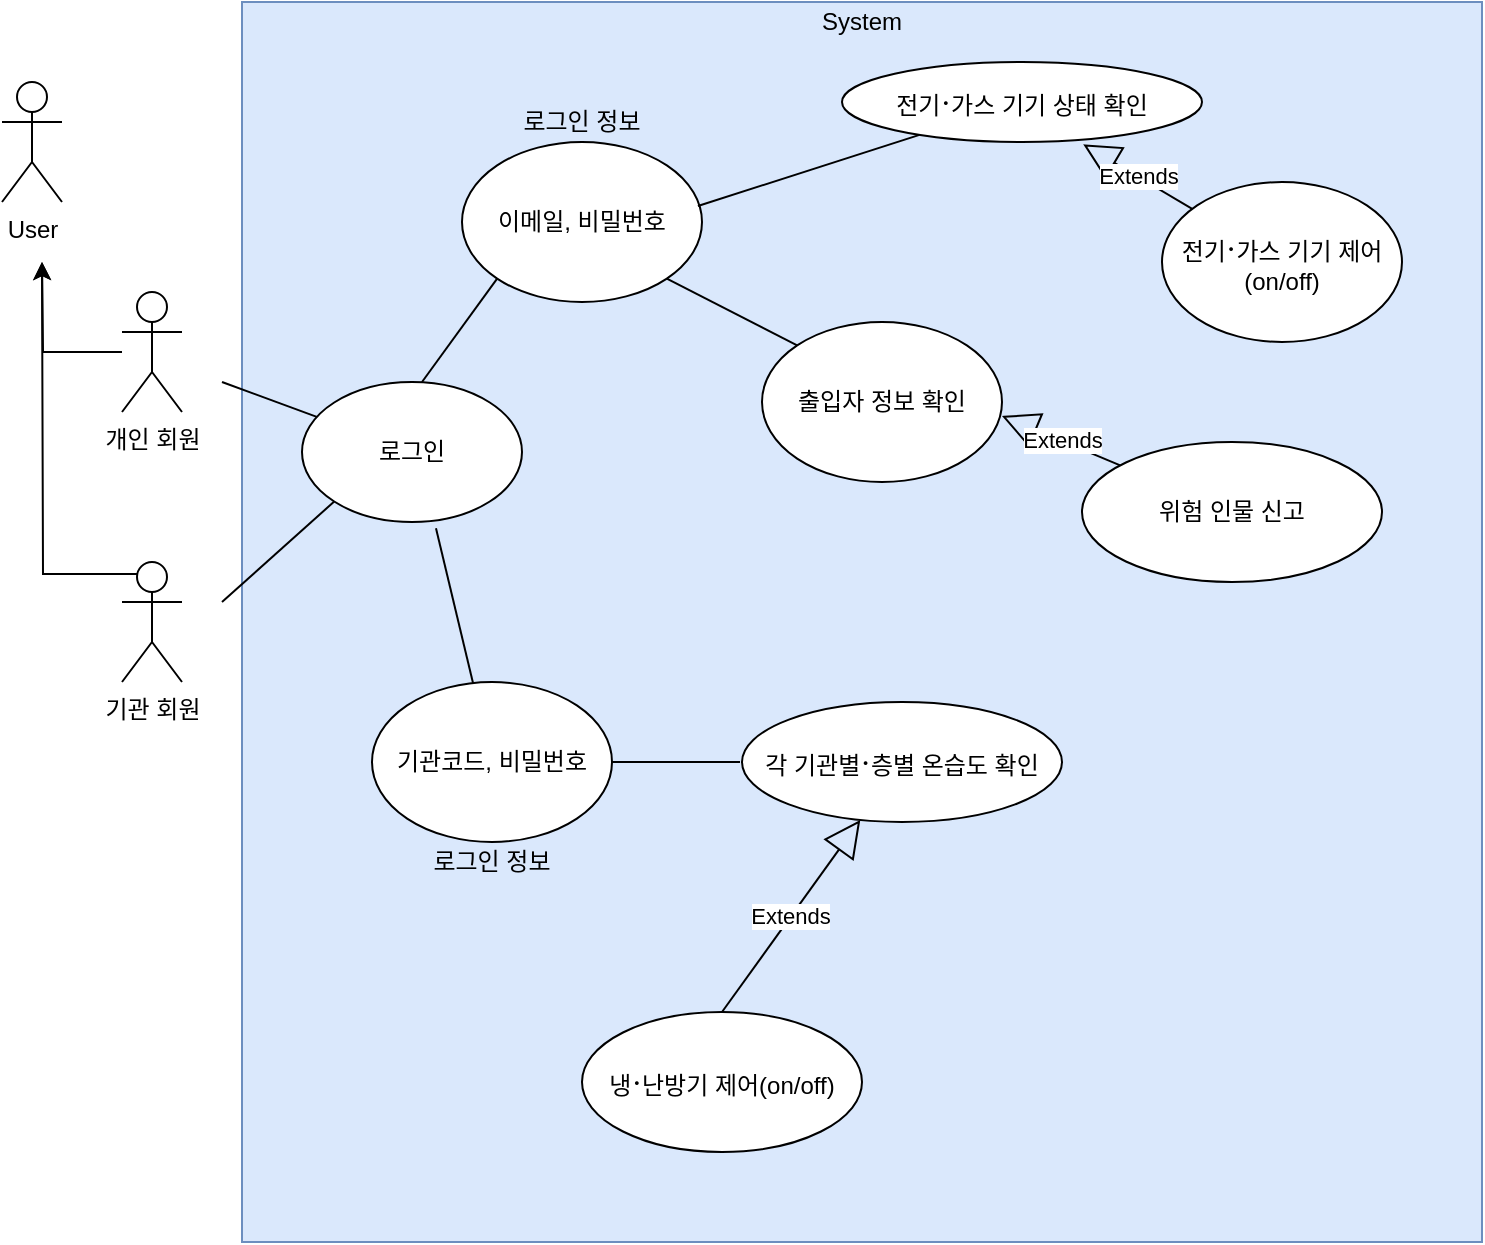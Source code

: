 <mxfile version="14.0.0" type="github">
  <diagram id="LD2kW7Q1F-b_KuxG6Wdx" name="Page-1">
    <mxGraphModel dx="1209" dy="627" grid="1" gridSize="10" guides="1" tooltips="1" connect="1" arrows="1" fold="1" page="1" pageScale="1" pageWidth="827" pageHeight="1169" math="0" shadow="0">
      <root>
        <mxCell id="0" />
        <mxCell id="1" parent="0" />
        <mxCell id="YIFd1UjDGOpdddoTSznZ-2" value="" style="whiteSpace=wrap;html=1;aspect=fixed;fillColor=#dae8fc;strokeColor=#6c8ebf;" parent="1" vertex="1">
          <mxGeometry x="190" y="10" width="620" height="620" as="geometry" />
        </mxCell>
        <mxCell id="YIFd1UjDGOpdddoTSznZ-3" value="User" style="shape=umlActor;verticalLabelPosition=bottom;verticalAlign=top;html=1;outlineConnect=0;" parent="1" vertex="1">
          <mxGeometry x="70" y="50" width="30" height="60" as="geometry" />
        </mxCell>
        <mxCell id="YIFd1UjDGOpdddoTSznZ-7" style="edgeStyle=orthogonalEdgeStyle;rounded=0;orthogonalLoop=1;jettySize=auto;html=1;" parent="1" source="YIFd1UjDGOpdddoTSznZ-4" edge="1">
          <mxGeometry relative="1" as="geometry">
            <mxPoint x="90" y="140" as="targetPoint" />
          </mxGeometry>
        </mxCell>
        <mxCell id="YIFd1UjDGOpdddoTSznZ-4" value="개인 회원" style="shape=umlActor;verticalLabelPosition=bottom;verticalAlign=top;html=1;outlineConnect=0;" parent="1" vertex="1">
          <mxGeometry x="130" y="155" width="30" height="60" as="geometry" />
        </mxCell>
        <mxCell id="YIFd1UjDGOpdddoTSznZ-8" style="edgeStyle=orthogonalEdgeStyle;rounded=0;orthogonalLoop=1;jettySize=auto;html=1;exitX=0.75;exitY=0.1;exitDx=0;exitDy=0;exitPerimeter=0;" parent="1" source="YIFd1UjDGOpdddoTSznZ-5" edge="1">
          <mxGeometry relative="1" as="geometry">
            <mxPoint x="90" y="140" as="targetPoint" />
          </mxGeometry>
        </mxCell>
        <mxCell id="YIFd1UjDGOpdddoTSznZ-5" value="기관 회원" style="shape=umlActor;verticalLabelPosition=bottom;verticalAlign=top;html=1;outlineConnect=0;" parent="1" vertex="1">
          <mxGeometry x="130" y="290" width="30" height="60" as="geometry" />
        </mxCell>
        <mxCell id="YIFd1UjDGOpdddoTSznZ-24" value="System&lt;br&gt;" style="text;html=1;strokeColor=none;fillColor=none;align=center;verticalAlign=middle;whiteSpace=wrap;rounded=0;" parent="1" vertex="1">
          <mxGeometry x="480" y="10" width="40" height="20" as="geometry" />
        </mxCell>
        <mxCell id="YIFd1UjDGOpdddoTSznZ-25" value="로그인" style="ellipse;whiteSpace=wrap;html=1;" parent="1" vertex="1">
          <mxGeometry x="220" y="200" width="110" height="70" as="geometry" />
        </mxCell>
        <mxCell id="YIFd1UjDGOpdddoTSznZ-26" value="전기&lt;span style=&quot;font-family: &amp;#34;맑은 고딕&amp;#34; ; font-size: 12pt ; letter-spacing: 0pt&quot;&gt;·&lt;/span&gt;&lt;span&gt;가스 기기 상태 확인&lt;/span&gt;" style="ellipse;whiteSpace=wrap;html=1;" parent="1" vertex="1">
          <mxGeometry x="490" y="40" width="180" height="40" as="geometry" />
        </mxCell>
        <mxCell id="YIFd1UjDGOpdddoTSznZ-27" value="각 기관별&lt;span style=&quot;font-family: &amp;#34;맑은 고딕&amp;#34; ; font-size: 12pt ; letter-spacing: 0pt&quot;&gt;·&lt;/span&gt;&lt;span&gt;층별 온습도 확인&lt;/span&gt;" style="ellipse;whiteSpace=wrap;html=1;" parent="1" vertex="1">
          <mxGeometry x="440" y="360" width="160" height="60" as="geometry" />
        </mxCell>
        <mxCell id="YIFd1UjDGOpdddoTSznZ-29" value="이메일, 비밀번호" style="ellipse;whiteSpace=wrap;html=1;" parent="1" vertex="1">
          <mxGeometry x="300" y="80" width="120" height="80" as="geometry" />
        </mxCell>
        <mxCell id="YIFd1UjDGOpdddoTSznZ-30" value="기관코드, 비밀번호" style="ellipse;whiteSpace=wrap;html=1;" parent="1" vertex="1">
          <mxGeometry x="255" y="350" width="120" height="80" as="geometry" />
        </mxCell>
        <mxCell id="YIFd1UjDGOpdddoTSznZ-32" value="" style="endArrow=none;html=1;entryX=0;entryY=1;entryDx=0;entryDy=0;" parent="1" target="YIFd1UjDGOpdddoTSznZ-29" edge="1">
          <mxGeometry width="50" height="50" relative="1" as="geometry">
            <mxPoint x="280" y="200" as="sourcePoint" />
            <mxPoint x="330" y="150" as="targetPoint" />
          </mxGeometry>
        </mxCell>
        <mxCell id="YIFd1UjDGOpdddoTSznZ-34" value="" style="endArrow=none;html=1;entryX=0.609;entryY=1.044;entryDx=0;entryDy=0;entryPerimeter=0;" parent="1" source="YIFd1UjDGOpdddoTSznZ-30" edge="1" target="YIFd1UjDGOpdddoTSznZ-25">
          <mxGeometry width="50" height="50" relative="1" as="geometry">
            <mxPoint x="262.43" y="321.72" as="sourcePoint" />
            <mxPoint x="290" y="280" as="targetPoint" />
          </mxGeometry>
        </mxCell>
        <mxCell id="YIFd1UjDGOpdddoTSznZ-40" value="냉&lt;span style=&quot;font-family: &amp;#34;맑은 고딕&amp;#34; ; font-size: 12pt ; letter-spacing: 0pt&quot;&gt;·&lt;/span&gt;&lt;span&gt;난방기 제어(on/off)&lt;/span&gt;" style="ellipse;whiteSpace=wrap;html=1;" parent="1" vertex="1">
          <mxGeometry x="360" y="515" width="140" height="70" as="geometry" />
        </mxCell>
        <mxCell id="YIFd1UjDGOpdddoTSznZ-42" value="전기&lt;span style=&quot;font-family: &amp;#34;맑은 고딕&amp;#34; ; font-size: 12pt ; letter-spacing: 0pt&quot;&gt;·&lt;/span&gt;&lt;span&gt;가스 기기 제어(on/off)&lt;/span&gt;" style="ellipse;whiteSpace=wrap;html=1;" parent="1" vertex="1">
          <mxGeometry x="650" y="100" width="120" height="80" as="geometry" />
        </mxCell>
        <mxCell id="YIFd1UjDGOpdddoTSznZ-44" value="로그인 정보" style="text;html=1;strokeColor=none;fillColor=none;align=center;verticalAlign=middle;whiteSpace=wrap;rounded=0;" parent="1" vertex="1">
          <mxGeometry x="315" y="60" width="90" height="20" as="geometry" />
        </mxCell>
        <mxCell id="YIFd1UjDGOpdddoTSznZ-45" value="로그인 정보" style="text;html=1;strokeColor=none;fillColor=none;align=center;verticalAlign=middle;whiteSpace=wrap;rounded=0;" parent="1" vertex="1">
          <mxGeometry x="270" y="430" width="90" height="20" as="geometry" />
        </mxCell>
        <mxCell id="YIFd1UjDGOpdddoTSznZ-46" value="" style="endArrow=none;html=1;exitX=0.983;exitY=0.4;exitDx=0;exitDy=0;exitPerimeter=0;" parent="1" source="YIFd1UjDGOpdddoTSznZ-29" target="YIFd1UjDGOpdddoTSznZ-26" edge="1">
          <mxGeometry width="50" height="50" relative="1" as="geometry">
            <mxPoint x="430" y="110" as="sourcePoint" />
            <mxPoint x="464" y="60" as="targetPoint" />
          </mxGeometry>
        </mxCell>
        <mxCell id="YIFd1UjDGOpdddoTSznZ-48" value="" style="endArrow=none;html=1;exitX=1;exitY=0.5;exitDx=0;exitDy=0;" parent="1" source="YIFd1UjDGOpdddoTSznZ-30" edge="1">
          <mxGeometry width="50" height="50" relative="1" as="geometry">
            <mxPoint x="369.0" y="402.78" as="sourcePoint" />
            <mxPoint x="439" y="390" as="targetPoint" />
          </mxGeometry>
        </mxCell>
        <mxCell id="YIFd1UjDGOpdddoTSznZ-50" value="Extends" style="endArrow=block;endSize=16;endFill=0;html=1;exitX=0.5;exitY=0;exitDx=0;exitDy=0;" parent="1" source="YIFd1UjDGOpdddoTSznZ-40" target="YIFd1UjDGOpdddoTSznZ-27" edge="1">
          <mxGeometry width="160" relative="1" as="geometry">
            <mxPoint x="520" y="349.5" as="sourcePoint" />
            <mxPoint x="680" y="349.5" as="targetPoint" />
          </mxGeometry>
        </mxCell>
        <mxCell id="YIFd1UjDGOpdddoTSznZ-51" value="Extends" style="endArrow=block;endSize=16;endFill=0;html=1;entryX=0.67;entryY=1.028;entryDx=0;entryDy=0;entryPerimeter=0;" parent="1" source="YIFd1UjDGOpdddoTSznZ-42" target="YIFd1UjDGOpdddoTSznZ-26" edge="1">
          <mxGeometry width="160" relative="1" as="geometry">
            <mxPoint x="500" y="110" as="sourcePoint" />
            <mxPoint x="580" y="90" as="targetPoint" />
          </mxGeometry>
        </mxCell>
        <mxCell id="YIFd1UjDGOpdddoTSznZ-52" value="" style="endArrow=none;html=1;" parent="1" target="YIFd1UjDGOpdddoTSznZ-25" edge="1">
          <mxGeometry width="50" height="50" relative="1" as="geometry">
            <mxPoint x="180" y="200" as="sourcePoint" />
            <mxPoint x="230" y="150" as="targetPoint" />
          </mxGeometry>
        </mxCell>
        <mxCell id="YIFd1UjDGOpdddoTSznZ-53" value="" style="endArrow=none;html=1;entryX=0;entryY=1;entryDx=0;entryDy=0;" parent="1" target="YIFd1UjDGOpdddoTSznZ-25" edge="1">
          <mxGeometry width="50" height="50" relative="1" as="geometry">
            <mxPoint x="180" y="310" as="sourcePoint" />
            <mxPoint x="230" y="260" as="targetPoint" />
          </mxGeometry>
        </mxCell>
        <mxCell id="cLaaMCYmE8FNEJEdcuEW-1" value="출입자 정보 확인" style="ellipse;whiteSpace=wrap;html=1;" parent="1" vertex="1">
          <mxGeometry x="450" y="170" width="120" height="80" as="geometry" />
        </mxCell>
        <mxCell id="cLaaMCYmE8FNEJEdcuEW-2" value="" style="endArrow=none;html=1;exitX=1;exitY=1;exitDx=0;exitDy=0;entryX=0;entryY=0;entryDx=0;entryDy=0;" parent="1" source="YIFd1UjDGOpdddoTSznZ-29" target="cLaaMCYmE8FNEJEdcuEW-1" edge="1">
          <mxGeometry width="50" height="50" relative="1" as="geometry">
            <mxPoint x="404.19" y="155" as="sourcePoint" />
            <mxPoint x="515.001" y="119.444" as="targetPoint" />
          </mxGeometry>
        </mxCell>
        <mxCell id="cLaaMCYmE8FNEJEdcuEW-4" value="위험 인물 신고" style="ellipse;whiteSpace=wrap;html=1;" parent="1" vertex="1">
          <mxGeometry x="610" y="230" width="150" height="70" as="geometry" />
        </mxCell>
        <mxCell id="cLaaMCYmE8FNEJEdcuEW-6" value="Extends" style="endArrow=block;endSize=16;endFill=0;html=1;" parent="1" source="cLaaMCYmE8FNEJEdcuEW-4" edge="1">
          <mxGeometry width="160" relative="1" as="geometry">
            <mxPoint x="500.85" y="313.02" as="sourcePoint" />
            <mxPoint x="569.997" y="216.983" as="targetPoint" />
          </mxGeometry>
        </mxCell>
      </root>
    </mxGraphModel>
  </diagram>
</mxfile>
